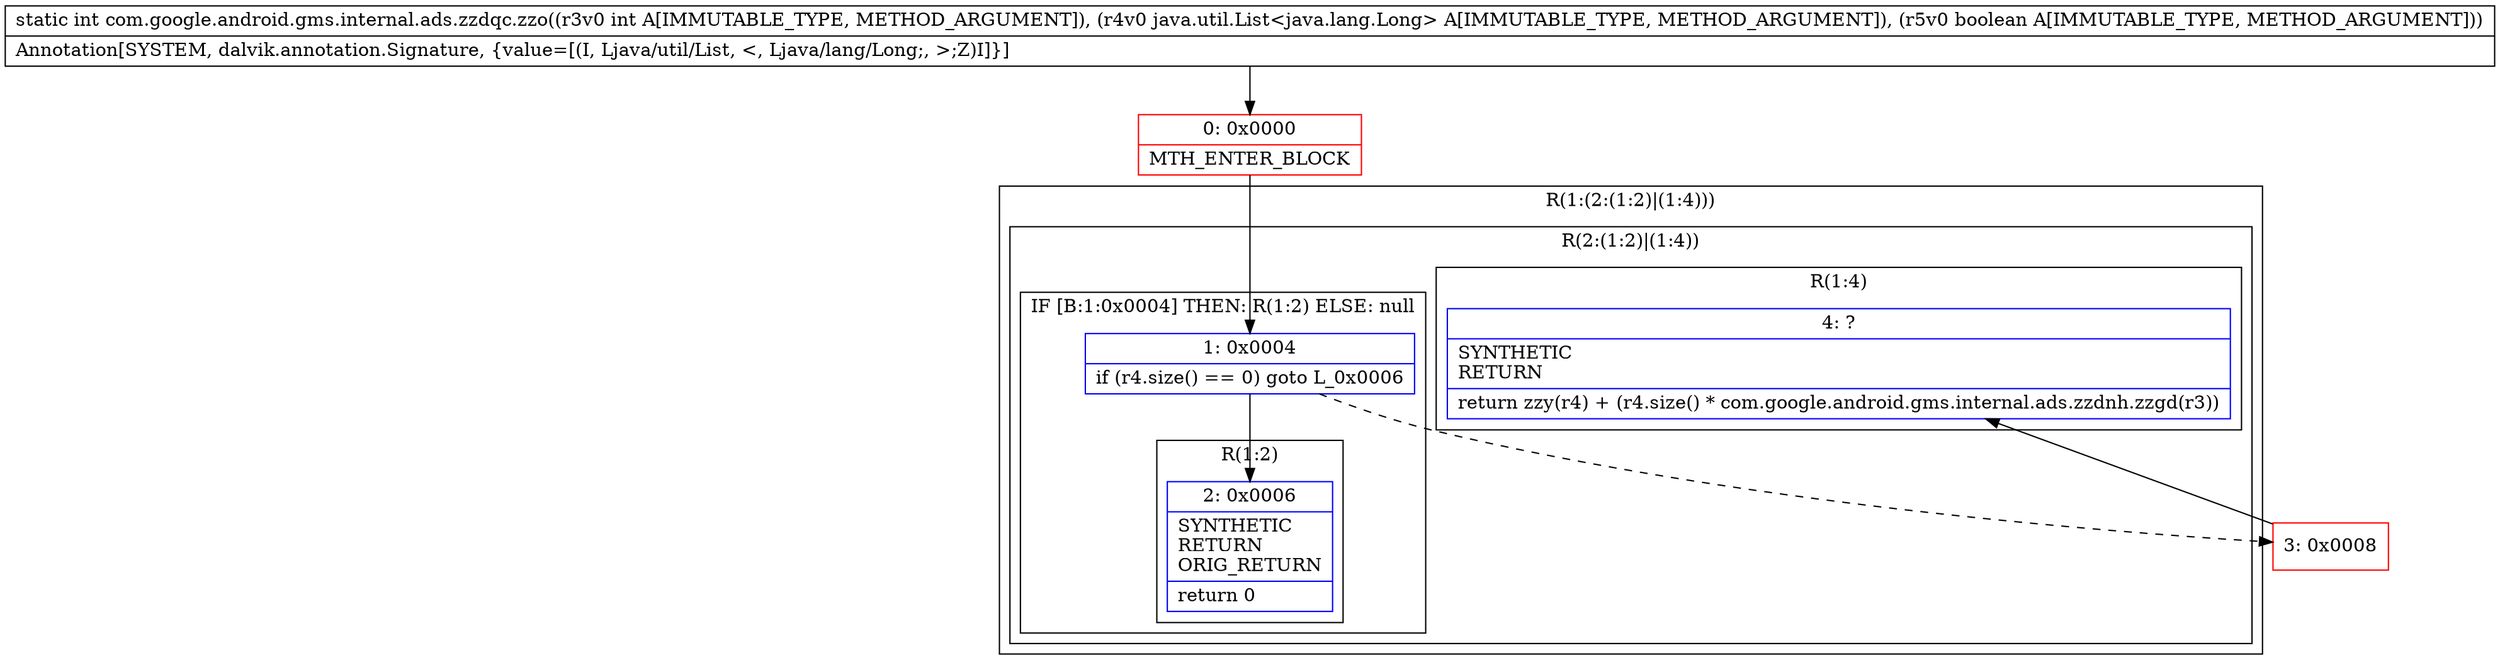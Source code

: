 digraph "CFG forcom.google.android.gms.internal.ads.zzdqc.zzo(ILjava\/util\/List;Z)I" {
subgraph cluster_Region_532049640 {
label = "R(1:(2:(1:2)|(1:4)))";
node [shape=record,color=blue];
subgraph cluster_Region_896698772 {
label = "R(2:(1:2)|(1:4))";
node [shape=record,color=blue];
subgraph cluster_IfRegion_584913055 {
label = "IF [B:1:0x0004] THEN: R(1:2) ELSE: null";
node [shape=record,color=blue];
Node_1 [shape=record,label="{1\:\ 0x0004|if (r4.size() == 0) goto L_0x0006\l}"];
subgraph cluster_Region_1161278058 {
label = "R(1:2)";
node [shape=record,color=blue];
Node_2 [shape=record,label="{2\:\ 0x0006|SYNTHETIC\lRETURN\lORIG_RETURN\l|return 0\l}"];
}
}
subgraph cluster_Region_1775912202 {
label = "R(1:4)";
node [shape=record,color=blue];
Node_4 [shape=record,label="{4\:\ ?|SYNTHETIC\lRETURN\l|return zzy(r4) + (r4.size() * com.google.android.gms.internal.ads.zzdnh.zzgd(r3))\l}"];
}
}
}
Node_0 [shape=record,color=red,label="{0\:\ 0x0000|MTH_ENTER_BLOCK\l}"];
Node_3 [shape=record,color=red,label="{3\:\ 0x0008}"];
MethodNode[shape=record,label="{static int com.google.android.gms.internal.ads.zzdqc.zzo((r3v0 int A[IMMUTABLE_TYPE, METHOD_ARGUMENT]), (r4v0 java.util.List\<java.lang.Long\> A[IMMUTABLE_TYPE, METHOD_ARGUMENT]), (r5v0 boolean A[IMMUTABLE_TYPE, METHOD_ARGUMENT]))  | Annotation[SYSTEM, dalvik.annotation.Signature, \{value=[(I, Ljava\/util\/List, \<, Ljava\/lang\/Long;, \>;Z)I]\}]\l}"];
MethodNode -> Node_0;
Node_1 -> Node_2;
Node_1 -> Node_3[style=dashed];
Node_0 -> Node_1;
Node_3 -> Node_4;
}

